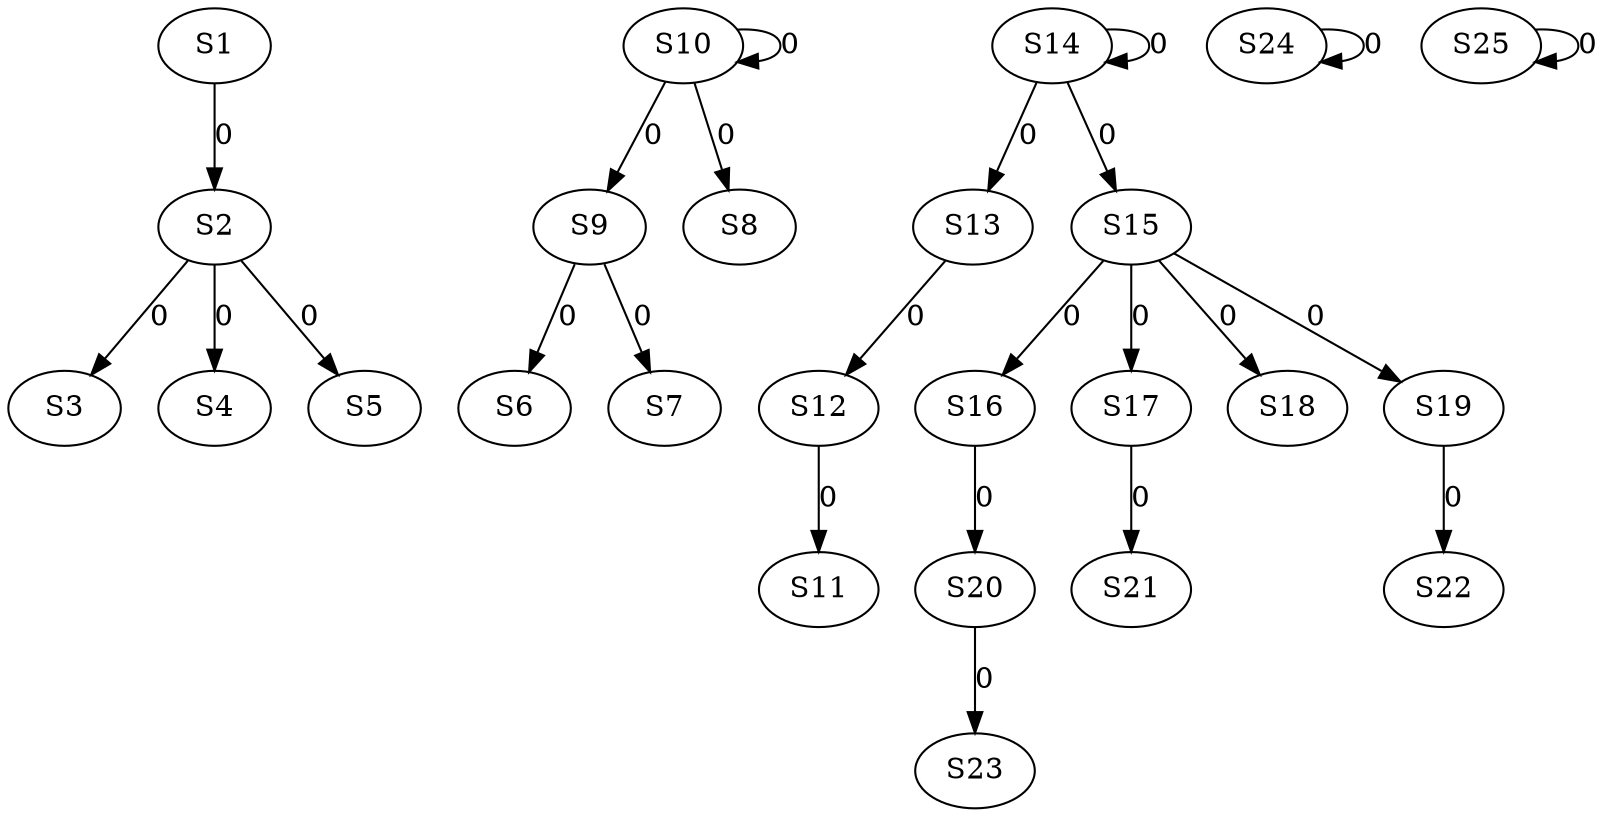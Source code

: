 strict digraph {
	S1 -> S2 [ label = 0 ];
	S2 -> S3 [ label = 0 ];
	S2 -> S4 [ label = 0 ];
	S2 -> S5 [ label = 0 ];
	S9 -> S6 [ label = 0 ];
	S9 -> S7 [ label = 0 ];
	S10 -> S8 [ label = 0 ];
	S10 -> S9 [ label = 0 ];
	S10 -> S10 [ label = 0 ];
	S12 -> S11 [ label = 0 ];
	S13 -> S12 [ label = 0 ];
	S14 -> S13 [ label = 0 ];
	S14 -> S14 [ label = 0 ];
	S14 -> S15 [ label = 0 ];
	S15 -> S16 [ label = 0 ];
	S15 -> S17 [ label = 0 ];
	S15 -> S18 [ label = 0 ];
	S15 -> S19 [ label = 0 ];
	S16 -> S20 [ label = 0 ];
	S17 -> S21 [ label = 0 ];
	S19 -> S22 [ label = 0 ];
	S20 -> S23 [ label = 0 ];
	S24 -> S24 [ label = 0 ];
	S25 -> S25 [ label = 0 ];
}